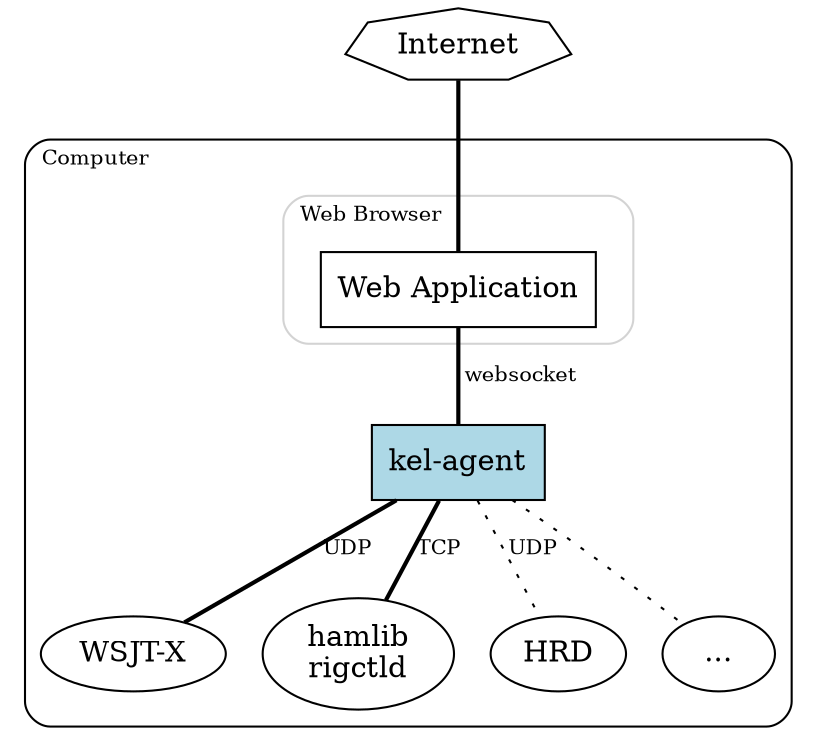 digraph {
    Internet [ shape=septagon]
    subgraph clusterComputer{
        label="Computer";
        labeljust=l;
        style=rounded;
        fontsize=10;
        subgraph clusterBrowser {
            label="Web Browser                            ";
            labeljust=l;
            fontsize=10;
            color=lightgrey;
            Application [label="Web Application"; shape=box]
        };
        agent [label="kel-agent"; shape=box; style=filled; fillcolor=lightblue]
        WSJTX [label="WSJT-X"]
        rigctld [label="hamlib\nrigctld"]
        HRD;
        etc [label="..."];
    }

    edge [style=bold; dir=none; fontsize=10;]

    Internet -> Application
    Application -> agent [label=" websocket"]
    agent -> WSJTX [label="UDP"]
    agent -> rigctld [label="TCP"]
    agent -> HRD    [label="UDP"; style=dotted]
    agent -> etc   [style=dotted]
}
